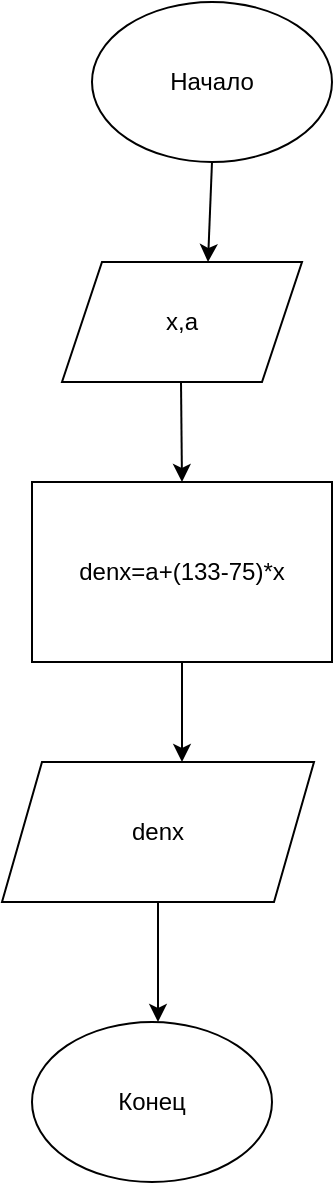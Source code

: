 <mxfile version="28.2.5">
  <diagram name="Страница — 1" id="vKg7L8X21BIwSFlcxruJ">
    <mxGraphModel dx="1501" dy="826" grid="1" gridSize="10" guides="1" tooltips="1" connect="1" arrows="1" fold="1" page="1" pageScale="1" pageWidth="827" pageHeight="1169" math="0" shadow="0">
      <root>
        <mxCell id="0" />
        <mxCell id="1" parent="0" />
        <mxCell id="CH5KU7V_-8I__Vtihho3-2" value="Начало" style="ellipse;whiteSpace=wrap;html=1;" parent="1" vertex="1">
          <mxGeometry x="315" y="30" width="120" height="80" as="geometry" />
        </mxCell>
        <mxCell id="CH5KU7V_-8I__Vtihho3-4" value="" style="endArrow=classic;html=1;rounded=0;exitX=0.5;exitY=1;exitDx=0;exitDy=0;" parent="1" edge="1" source="CH5KU7V_-8I__Vtihho3-2">
          <mxGeometry width="50" height="50" relative="1" as="geometry">
            <mxPoint x="370" y="120" as="sourcePoint" />
            <mxPoint x="373" y="160" as="targetPoint" />
          </mxGeometry>
        </mxCell>
        <mxCell id="CH5KU7V_-8I__Vtihho3-5" value="x,a" style="shape=parallelogram;perimeter=parallelogramPerimeter;whiteSpace=wrap;html=1;fixedSize=1;" parent="1" vertex="1">
          <mxGeometry x="300" y="160" width="120" height="60" as="geometry" />
        </mxCell>
        <mxCell id="CH5KU7V_-8I__Vtihho3-6" value="" style="endArrow=classic;html=1;rounded=0;" parent="1" edge="1">
          <mxGeometry width="50" height="50" relative="1" as="geometry">
            <mxPoint x="359.5" y="220" as="sourcePoint" />
            <mxPoint x="360" y="270" as="targetPoint" />
            <Array as="points" />
          </mxGeometry>
        </mxCell>
        <mxCell id="CH5KU7V_-8I__Vtihho3-23" value="Конец" style="ellipse;whiteSpace=wrap;html=1;" parent="1" vertex="1">
          <mxGeometry x="285" y="540" width="120" height="80" as="geometry" />
        </mxCell>
        <mxCell id="dt3cxTn94oOcl-NRAIBC-6" value="" style="endArrow=classic;html=1;rounded=0;exitX=0.5;exitY=1;exitDx=0;exitDy=0;" parent="1" source="oLsES0H4aY72pul0wZe9-2" edge="1">
          <mxGeometry width="50" height="50" relative="1" as="geometry">
            <mxPoint x="360" y="690" as="sourcePoint" />
            <mxPoint x="348" y="540" as="targetPoint" />
          </mxGeometry>
        </mxCell>
        <mxCell id="dt3cxTn94oOcl-NRAIBC-9" value="" style="endArrow=classic;html=1;rounded=0;exitX=0.5;exitY=1;exitDx=0;exitDy=0;" parent="1" source="oLsES0H4aY72pul0wZe9-1" edge="1">
          <mxGeometry width="50" height="50" relative="1" as="geometry">
            <mxPoint x="380" y="470" as="sourcePoint" />
            <mxPoint x="360" y="410" as="targetPoint" />
            <Array as="points" />
          </mxGeometry>
        </mxCell>
        <mxCell id="oLsES0H4aY72pul0wZe9-1" value="denx=a+(133-75)*x" style="rounded=0;whiteSpace=wrap;html=1;" parent="1" vertex="1">
          <mxGeometry x="285" y="270" width="150" height="90" as="geometry" />
        </mxCell>
        <mxCell id="oLsES0H4aY72pul0wZe9-2" value="denx" style="shape=parallelogram;perimeter=parallelogramPerimeter;whiteSpace=wrap;html=1;fixedSize=1;" parent="1" vertex="1">
          <mxGeometry x="270" y="410" width="156" height="70" as="geometry" />
        </mxCell>
      </root>
    </mxGraphModel>
  </diagram>
</mxfile>

